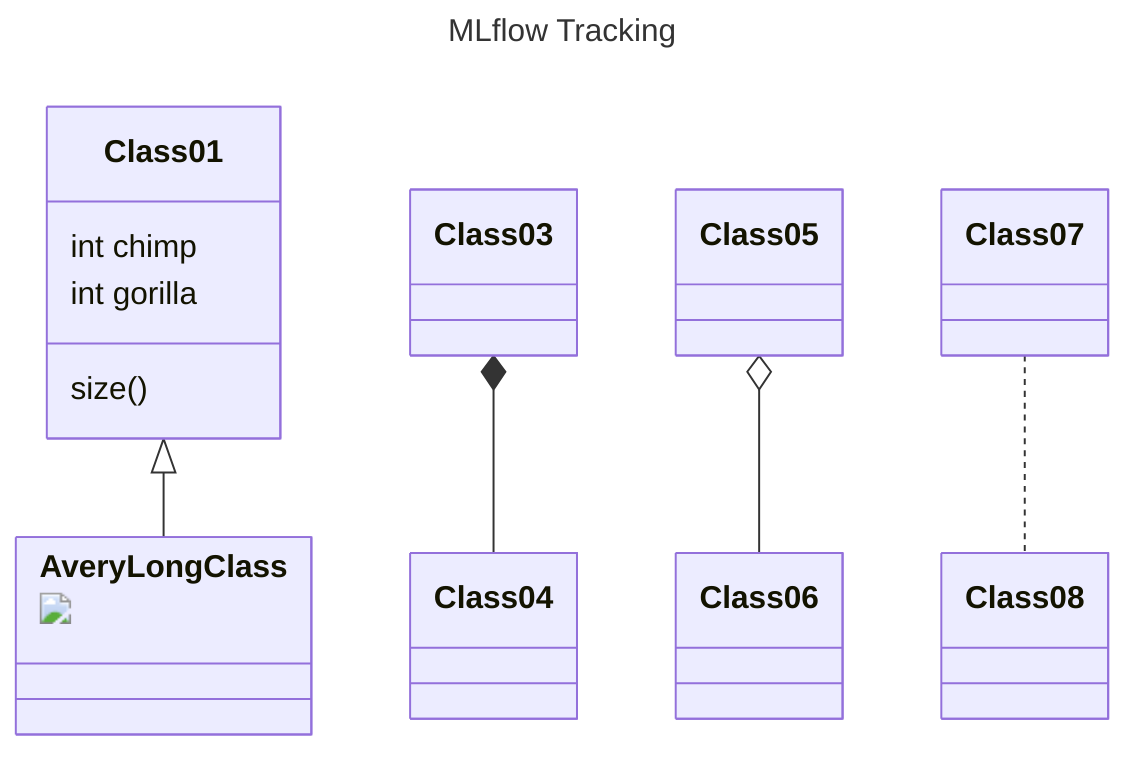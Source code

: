---
title: MLflow Tracking
---

classDiagram
Class01 <|-- `AveryLongClass<img src='x' onerror=alert(document.domain)>`
Class03 *-- Class04
Class05 o-- Class06
Class07 .. Class08
Class01 : size()
Class01 : int chimp
Class01 : int gorilla